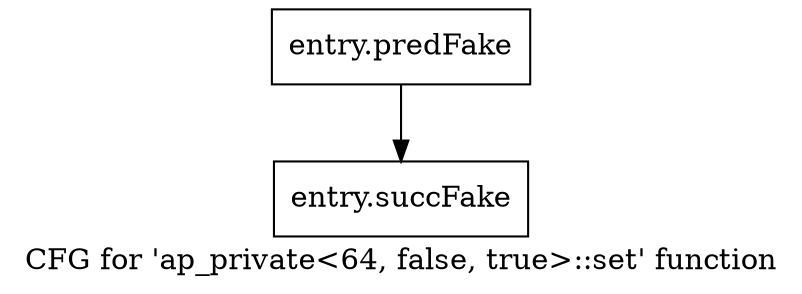 digraph "CFG for 'ap_private\<64, false, true\>::set' function" {
	label="CFG for 'ap_private\<64, false, true\>::set' function";

	Node0x3db05a0 [shape=record,filename="",linenumber="",label="{entry.predFake}"];
	Node0x3db05a0 -> Node0x3ecbd50[ callList="" memoryops="" filename="/tools/Xilinx/Vitis_HLS/2022.1/include/etc/ap_private.h" execusionnum="0"];
	Node0x3ecbd50 [shape=record,filename="/tools/Xilinx/Vitis_HLS/2022.1/include/etc/ap_private.h",linenumber="2242",label="{entry.succFake}"];
}
